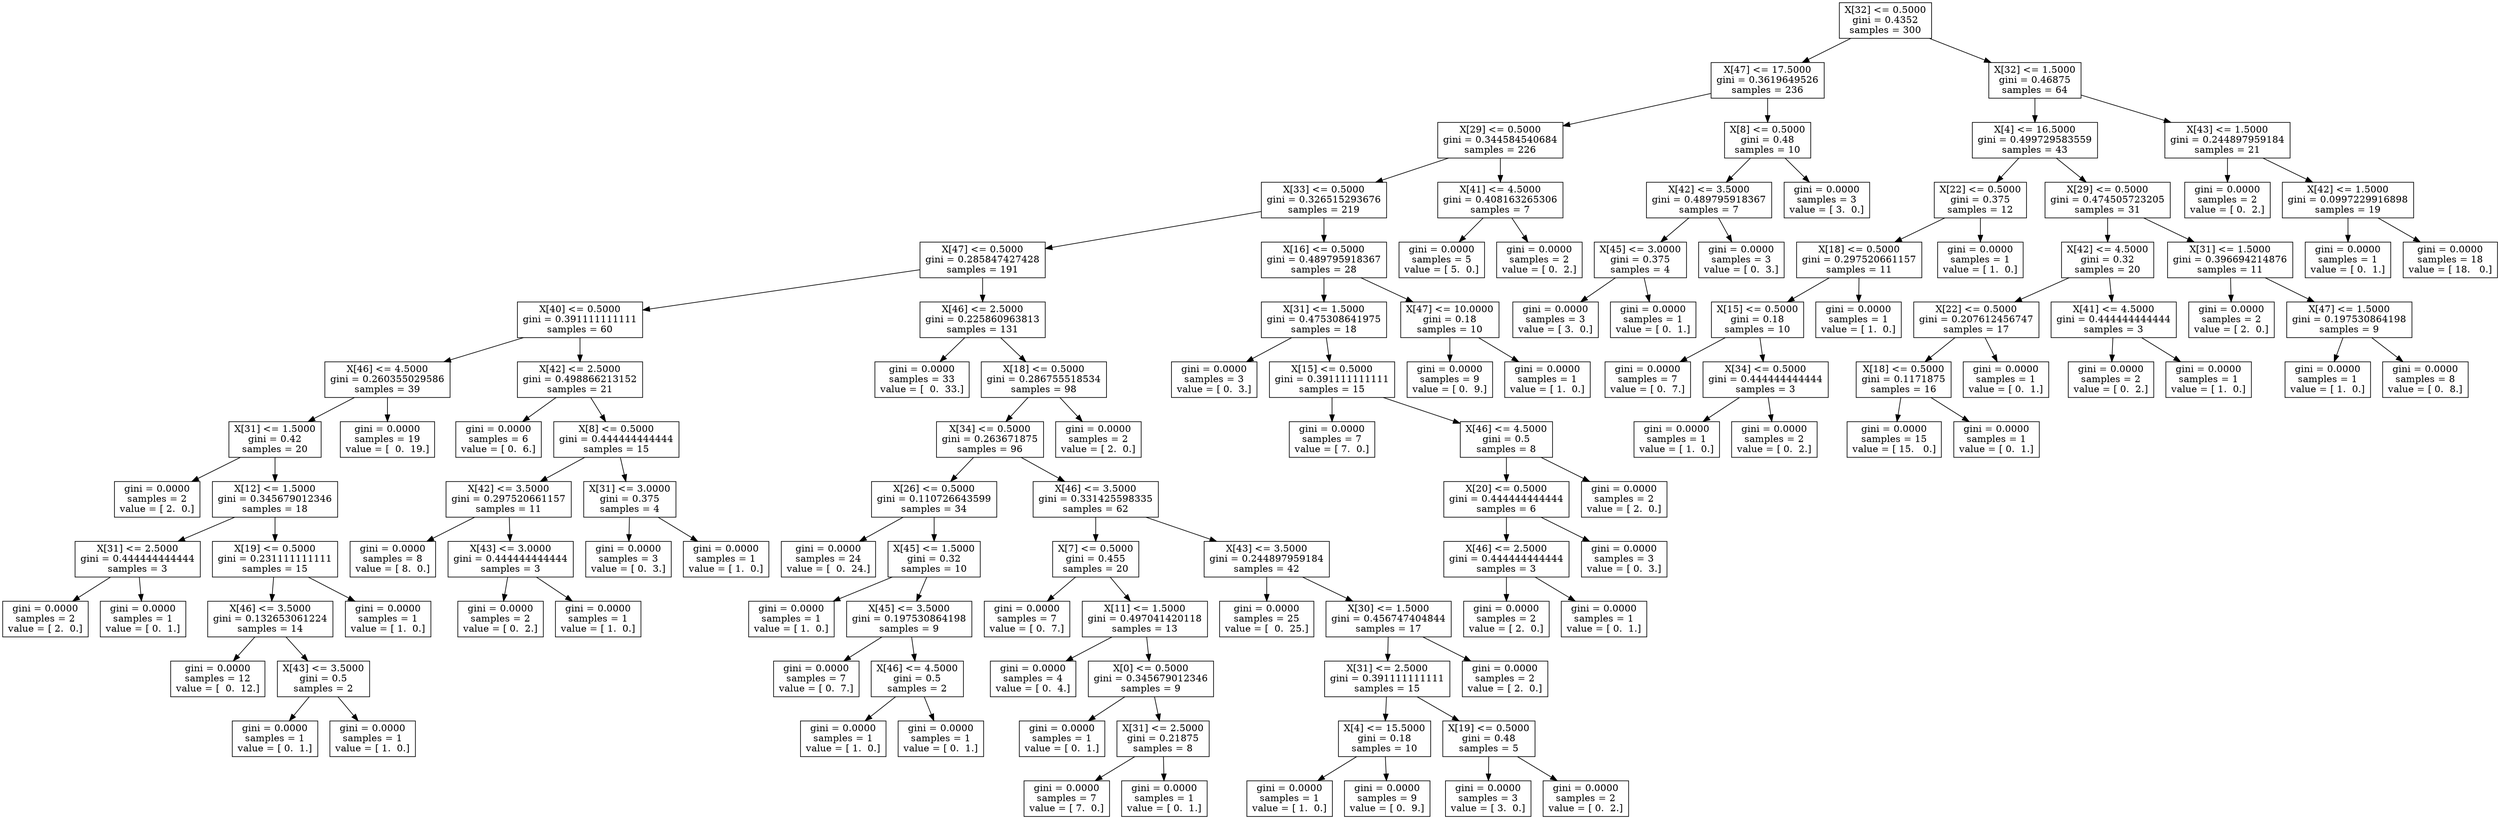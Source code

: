 digraph Tree {
0 [label="X[32] <= 0.5000\ngini = 0.4352\nsamples = 300", shape="box"] ;
1 [label="X[47] <= 17.5000\ngini = 0.3619649526\nsamples = 236", shape="box"] ;
0 -> 1 ;
2 [label="X[29] <= 0.5000\ngini = 0.344584540684\nsamples = 226", shape="box"] ;
1 -> 2 ;
3 [label="X[33] <= 0.5000\ngini = 0.326515293676\nsamples = 219", shape="box"] ;
2 -> 3 ;
4 [label="X[47] <= 0.5000\ngini = 0.285847427428\nsamples = 191", shape="box"] ;
3 -> 4 ;
5 [label="X[40] <= 0.5000\ngini = 0.391111111111\nsamples = 60", shape="box"] ;
4 -> 5 ;
6 [label="X[46] <= 4.5000\ngini = 0.260355029586\nsamples = 39", shape="box"] ;
5 -> 6 ;
7 [label="X[31] <= 1.5000\ngini = 0.42\nsamples = 20", shape="box"] ;
6 -> 7 ;
8 [label="gini = 0.0000\nsamples = 2\nvalue = [ 2.  0.]", shape="box"] ;
7 -> 8 ;
9 [label="X[12] <= 1.5000\ngini = 0.345679012346\nsamples = 18", shape="box"] ;
7 -> 9 ;
10 [label="X[31] <= 2.5000\ngini = 0.444444444444\nsamples = 3", shape="box"] ;
9 -> 10 ;
11 [label="gini = 0.0000\nsamples = 2\nvalue = [ 2.  0.]", shape="box"] ;
10 -> 11 ;
12 [label="gini = 0.0000\nsamples = 1\nvalue = [ 0.  1.]", shape="box"] ;
10 -> 12 ;
13 [label="X[19] <= 0.5000\ngini = 0.231111111111\nsamples = 15", shape="box"] ;
9 -> 13 ;
14 [label="X[46] <= 3.5000\ngini = 0.132653061224\nsamples = 14", shape="box"] ;
13 -> 14 ;
15 [label="gini = 0.0000\nsamples = 12\nvalue = [  0.  12.]", shape="box"] ;
14 -> 15 ;
16 [label="X[43] <= 3.5000\ngini = 0.5\nsamples = 2", shape="box"] ;
14 -> 16 ;
17 [label="gini = 0.0000\nsamples = 1\nvalue = [ 0.  1.]", shape="box"] ;
16 -> 17 ;
18 [label="gini = 0.0000\nsamples = 1\nvalue = [ 1.  0.]", shape="box"] ;
16 -> 18 ;
19 [label="gini = 0.0000\nsamples = 1\nvalue = [ 1.  0.]", shape="box"] ;
13 -> 19 ;
20 [label="gini = 0.0000\nsamples = 19\nvalue = [  0.  19.]", shape="box"] ;
6 -> 20 ;
21 [label="X[42] <= 2.5000\ngini = 0.498866213152\nsamples = 21", shape="box"] ;
5 -> 21 ;
22 [label="gini = 0.0000\nsamples = 6\nvalue = [ 0.  6.]", shape="box"] ;
21 -> 22 ;
23 [label="X[8] <= 0.5000\ngini = 0.444444444444\nsamples = 15", shape="box"] ;
21 -> 23 ;
24 [label="X[42] <= 3.5000\ngini = 0.297520661157\nsamples = 11", shape="box"] ;
23 -> 24 ;
25 [label="gini = 0.0000\nsamples = 8\nvalue = [ 8.  0.]", shape="box"] ;
24 -> 25 ;
26 [label="X[43] <= 3.0000\ngini = 0.444444444444\nsamples = 3", shape="box"] ;
24 -> 26 ;
27 [label="gini = 0.0000\nsamples = 2\nvalue = [ 0.  2.]", shape="box"] ;
26 -> 27 ;
28 [label="gini = 0.0000\nsamples = 1\nvalue = [ 1.  0.]", shape="box"] ;
26 -> 28 ;
29 [label="X[31] <= 3.0000\ngini = 0.375\nsamples = 4", shape="box"] ;
23 -> 29 ;
30 [label="gini = 0.0000\nsamples = 3\nvalue = [ 0.  3.]", shape="box"] ;
29 -> 30 ;
31 [label="gini = 0.0000\nsamples = 1\nvalue = [ 1.  0.]", shape="box"] ;
29 -> 31 ;
32 [label="X[46] <= 2.5000\ngini = 0.225860963813\nsamples = 131", shape="box"] ;
4 -> 32 ;
33 [label="gini = 0.0000\nsamples = 33\nvalue = [  0.  33.]", shape="box"] ;
32 -> 33 ;
34 [label="X[18] <= 0.5000\ngini = 0.286755518534\nsamples = 98", shape="box"] ;
32 -> 34 ;
35 [label="X[34] <= 0.5000\ngini = 0.263671875\nsamples = 96", shape="box"] ;
34 -> 35 ;
36 [label="X[26] <= 0.5000\ngini = 0.110726643599\nsamples = 34", shape="box"] ;
35 -> 36 ;
37 [label="gini = 0.0000\nsamples = 24\nvalue = [  0.  24.]", shape="box"] ;
36 -> 37 ;
38 [label="X[45] <= 1.5000\ngini = 0.32\nsamples = 10", shape="box"] ;
36 -> 38 ;
39 [label="gini = 0.0000\nsamples = 1\nvalue = [ 1.  0.]", shape="box"] ;
38 -> 39 ;
40 [label="X[45] <= 3.5000\ngini = 0.197530864198\nsamples = 9", shape="box"] ;
38 -> 40 ;
41 [label="gini = 0.0000\nsamples = 7\nvalue = [ 0.  7.]", shape="box"] ;
40 -> 41 ;
42 [label="X[46] <= 4.5000\ngini = 0.5\nsamples = 2", shape="box"] ;
40 -> 42 ;
43 [label="gini = 0.0000\nsamples = 1\nvalue = [ 1.  0.]", shape="box"] ;
42 -> 43 ;
44 [label="gini = 0.0000\nsamples = 1\nvalue = [ 0.  1.]", shape="box"] ;
42 -> 44 ;
45 [label="X[46] <= 3.5000\ngini = 0.331425598335\nsamples = 62", shape="box"] ;
35 -> 45 ;
46 [label="X[7] <= 0.5000\ngini = 0.455\nsamples = 20", shape="box"] ;
45 -> 46 ;
47 [label="gini = 0.0000\nsamples = 7\nvalue = [ 0.  7.]", shape="box"] ;
46 -> 47 ;
48 [label="X[11] <= 1.5000\ngini = 0.497041420118\nsamples = 13", shape="box"] ;
46 -> 48 ;
49 [label="gini = 0.0000\nsamples = 4\nvalue = [ 0.  4.]", shape="box"] ;
48 -> 49 ;
50 [label="X[0] <= 0.5000\ngini = 0.345679012346\nsamples = 9", shape="box"] ;
48 -> 50 ;
51 [label="gini = 0.0000\nsamples = 1\nvalue = [ 0.  1.]", shape="box"] ;
50 -> 51 ;
52 [label="X[31] <= 2.5000\ngini = 0.21875\nsamples = 8", shape="box"] ;
50 -> 52 ;
53 [label="gini = 0.0000\nsamples = 7\nvalue = [ 7.  0.]", shape="box"] ;
52 -> 53 ;
54 [label="gini = 0.0000\nsamples = 1\nvalue = [ 0.  1.]", shape="box"] ;
52 -> 54 ;
55 [label="X[43] <= 3.5000\ngini = 0.244897959184\nsamples = 42", shape="box"] ;
45 -> 55 ;
56 [label="gini = 0.0000\nsamples = 25\nvalue = [  0.  25.]", shape="box"] ;
55 -> 56 ;
57 [label="X[30] <= 1.5000\ngini = 0.456747404844\nsamples = 17", shape="box"] ;
55 -> 57 ;
58 [label="X[31] <= 2.5000\ngini = 0.391111111111\nsamples = 15", shape="box"] ;
57 -> 58 ;
59 [label="X[4] <= 15.5000\ngini = 0.18\nsamples = 10", shape="box"] ;
58 -> 59 ;
60 [label="gini = 0.0000\nsamples = 1\nvalue = [ 1.  0.]", shape="box"] ;
59 -> 60 ;
61 [label="gini = 0.0000\nsamples = 9\nvalue = [ 0.  9.]", shape="box"] ;
59 -> 61 ;
62 [label="X[19] <= 0.5000\ngini = 0.48\nsamples = 5", shape="box"] ;
58 -> 62 ;
63 [label="gini = 0.0000\nsamples = 3\nvalue = [ 3.  0.]", shape="box"] ;
62 -> 63 ;
64 [label="gini = 0.0000\nsamples = 2\nvalue = [ 0.  2.]", shape="box"] ;
62 -> 64 ;
65 [label="gini = 0.0000\nsamples = 2\nvalue = [ 2.  0.]", shape="box"] ;
57 -> 65 ;
66 [label="gini = 0.0000\nsamples = 2\nvalue = [ 2.  0.]", shape="box"] ;
34 -> 66 ;
67 [label="X[16] <= 0.5000\ngini = 0.489795918367\nsamples = 28", shape="box"] ;
3 -> 67 ;
68 [label="X[31] <= 1.5000\ngini = 0.475308641975\nsamples = 18", shape="box"] ;
67 -> 68 ;
69 [label="gini = 0.0000\nsamples = 3\nvalue = [ 0.  3.]", shape="box"] ;
68 -> 69 ;
70 [label="X[15] <= 0.5000\ngini = 0.391111111111\nsamples = 15", shape="box"] ;
68 -> 70 ;
71 [label="gini = 0.0000\nsamples = 7\nvalue = [ 7.  0.]", shape="box"] ;
70 -> 71 ;
72 [label="X[46] <= 4.5000\ngini = 0.5\nsamples = 8", shape="box"] ;
70 -> 72 ;
73 [label="X[20] <= 0.5000\ngini = 0.444444444444\nsamples = 6", shape="box"] ;
72 -> 73 ;
74 [label="X[46] <= 2.5000\ngini = 0.444444444444\nsamples = 3", shape="box"] ;
73 -> 74 ;
75 [label="gini = 0.0000\nsamples = 2\nvalue = [ 2.  0.]", shape="box"] ;
74 -> 75 ;
76 [label="gini = 0.0000\nsamples = 1\nvalue = [ 0.  1.]", shape="box"] ;
74 -> 76 ;
77 [label="gini = 0.0000\nsamples = 3\nvalue = [ 0.  3.]", shape="box"] ;
73 -> 77 ;
78 [label="gini = 0.0000\nsamples = 2\nvalue = [ 2.  0.]", shape="box"] ;
72 -> 78 ;
79 [label="X[47] <= 10.0000\ngini = 0.18\nsamples = 10", shape="box"] ;
67 -> 79 ;
80 [label="gini = 0.0000\nsamples = 9\nvalue = [ 0.  9.]", shape="box"] ;
79 -> 80 ;
81 [label="gini = 0.0000\nsamples = 1\nvalue = [ 1.  0.]", shape="box"] ;
79 -> 81 ;
82 [label="X[41] <= 4.5000\ngini = 0.408163265306\nsamples = 7", shape="box"] ;
2 -> 82 ;
83 [label="gini = 0.0000\nsamples = 5\nvalue = [ 5.  0.]", shape="box"] ;
82 -> 83 ;
84 [label="gini = 0.0000\nsamples = 2\nvalue = [ 0.  2.]", shape="box"] ;
82 -> 84 ;
85 [label="X[8] <= 0.5000\ngini = 0.48\nsamples = 10", shape="box"] ;
1 -> 85 ;
86 [label="X[42] <= 3.5000\ngini = 0.489795918367\nsamples = 7", shape="box"] ;
85 -> 86 ;
87 [label="X[45] <= 3.0000\ngini = 0.375\nsamples = 4", shape="box"] ;
86 -> 87 ;
88 [label="gini = 0.0000\nsamples = 3\nvalue = [ 3.  0.]", shape="box"] ;
87 -> 88 ;
89 [label="gini = 0.0000\nsamples = 1\nvalue = [ 0.  1.]", shape="box"] ;
87 -> 89 ;
90 [label="gini = 0.0000\nsamples = 3\nvalue = [ 0.  3.]", shape="box"] ;
86 -> 90 ;
91 [label="gini = 0.0000\nsamples = 3\nvalue = [ 3.  0.]", shape="box"] ;
85 -> 91 ;
92 [label="X[32] <= 1.5000\ngini = 0.46875\nsamples = 64", shape="box"] ;
0 -> 92 ;
93 [label="X[4] <= 16.5000\ngini = 0.499729583559\nsamples = 43", shape="box"] ;
92 -> 93 ;
94 [label="X[22] <= 0.5000\ngini = 0.375\nsamples = 12", shape="box"] ;
93 -> 94 ;
95 [label="X[18] <= 0.5000\ngini = 0.297520661157\nsamples = 11", shape="box"] ;
94 -> 95 ;
96 [label="X[15] <= 0.5000\ngini = 0.18\nsamples = 10", shape="box"] ;
95 -> 96 ;
97 [label="gini = 0.0000\nsamples = 7\nvalue = [ 0.  7.]", shape="box"] ;
96 -> 97 ;
98 [label="X[34] <= 0.5000\ngini = 0.444444444444\nsamples = 3", shape="box"] ;
96 -> 98 ;
99 [label="gini = 0.0000\nsamples = 1\nvalue = [ 1.  0.]", shape="box"] ;
98 -> 99 ;
100 [label="gini = 0.0000\nsamples = 2\nvalue = [ 0.  2.]", shape="box"] ;
98 -> 100 ;
101 [label="gini = 0.0000\nsamples = 1\nvalue = [ 1.  0.]", shape="box"] ;
95 -> 101 ;
102 [label="gini = 0.0000\nsamples = 1\nvalue = [ 1.  0.]", shape="box"] ;
94 -> 102 ;
103 [label="X[29] <= 0.5000\ngini = 0.474505723205\nsamples = 31", shape="box"] ;
93 -> 103 ;
104 [label="X[42] <= 4.5000\ngini = 0.32\nsamples = 20", shape="box"] ;
103 -> 104 ;
105 [label="X[22] <= 0.5000\ngini = 0.207612456747\nsamples = 17", shape="box"] ;
104 -> 105 ;
106 [label="X[18] <= 0.5000\ngini = 0.1171875\nsamples = 16", shape="box"] ;
105 -> 106 ;
107 [label="gini = 0.0000\nsamples = 15\nvalue = [ 15.   0.]", shape="box"] ;
106 -> 107 ;
108 [label="gini = 0.0000\nsamples = 1\nvalue = [ 0.  1.]", shape="box"] ;
106 -> 108 ;
109 [label="gini = 0.0000\nsamples = 1\nvalue = [ 0.  1.]", shape="box"] ;
105 -> 109 ;
110 [label="X[41] <= 4.5000\ngini = 0.444444444444\nsamples = 3", shape="box"] ;
104 -> 110 ;
111 [label="gini = 0.0000\nsamples = 2\nvalue = [ 0.  2.]", shape="box"] ;
110 -> 111 ;
112 [label="gini = 0.0000\nsamples = 1\nvalue = [ 1.  0.]", shape="box"] ;
110 -> 112 ;
113 [label="X[31] <= 1.5000\ngini = 0.396694214876\nsamples = 11", shape="box"] ;
103 -> 113 ;
114 [label="gini = 0.0000\nsamples = 2\nvalue = [ 2.  0.]", shape="box"] ;
113 -> 114 ;
115 [label="X[47] <= 1.5000\ngini = 0.197530864198\nsamples = 9", shape="box"] ;
113 -> 115 ;
116 [label="gini = 0.0000\nsamples = 1\nvalue = [ 1.  0.]", shape="box"] ;
115 -> 116 ;
117 [label="gini = 0.0000\nsamples = 8\nvalue = [ 0.  8.]", shape="box"] ;
115 -> 117 ;
118 [label="X[43] <= 1.5000\ngini = 0.244897959184\nsamples = 21", shape="box"] ;
92 -> 118 ;
119 [label="gini = 0.0000\nsamples = 2\nvalue = [ 0.  2.]", shape="box"] ;
118 -> 119 ;
120 [label="X[42] <= 1.5000\ngini = 0.0997229916898\nsamples = 19", shape="box"] ;
118 -> 120 ;
121 [label="gini = 0.0000\nsamples = 1\nvalue = [ 0.  1.]", shape="box"] ;
120 -> 121 ;
122 [label="gini = 0.0000\nsamples = 18\nvalue = [ 18.   0.]", shape="box"] ;
120 -> 122 ;
}